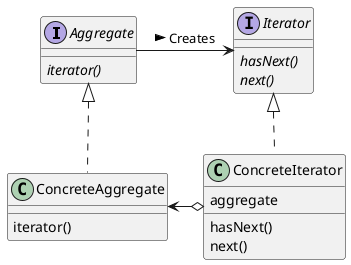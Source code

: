 @startuml Iterator pattern
interface Aggregate {
  {abstract} iterator()
}

interface Iterator {
  {abstract} hasNext()
  {abstract} next()
}

class ConcreteAggregate {
  iterator()
}

class ConcreteIterator {
  aggregate
  hasNext()
  next()
}

Aggregate -right-> Iterator : Creates >
ConcreteAggregate .up.|> Aggregate
ConcreteIterator o-left-> ConcreteAggregate
ConcreteIterator .up.|> Iterator
@enduml
